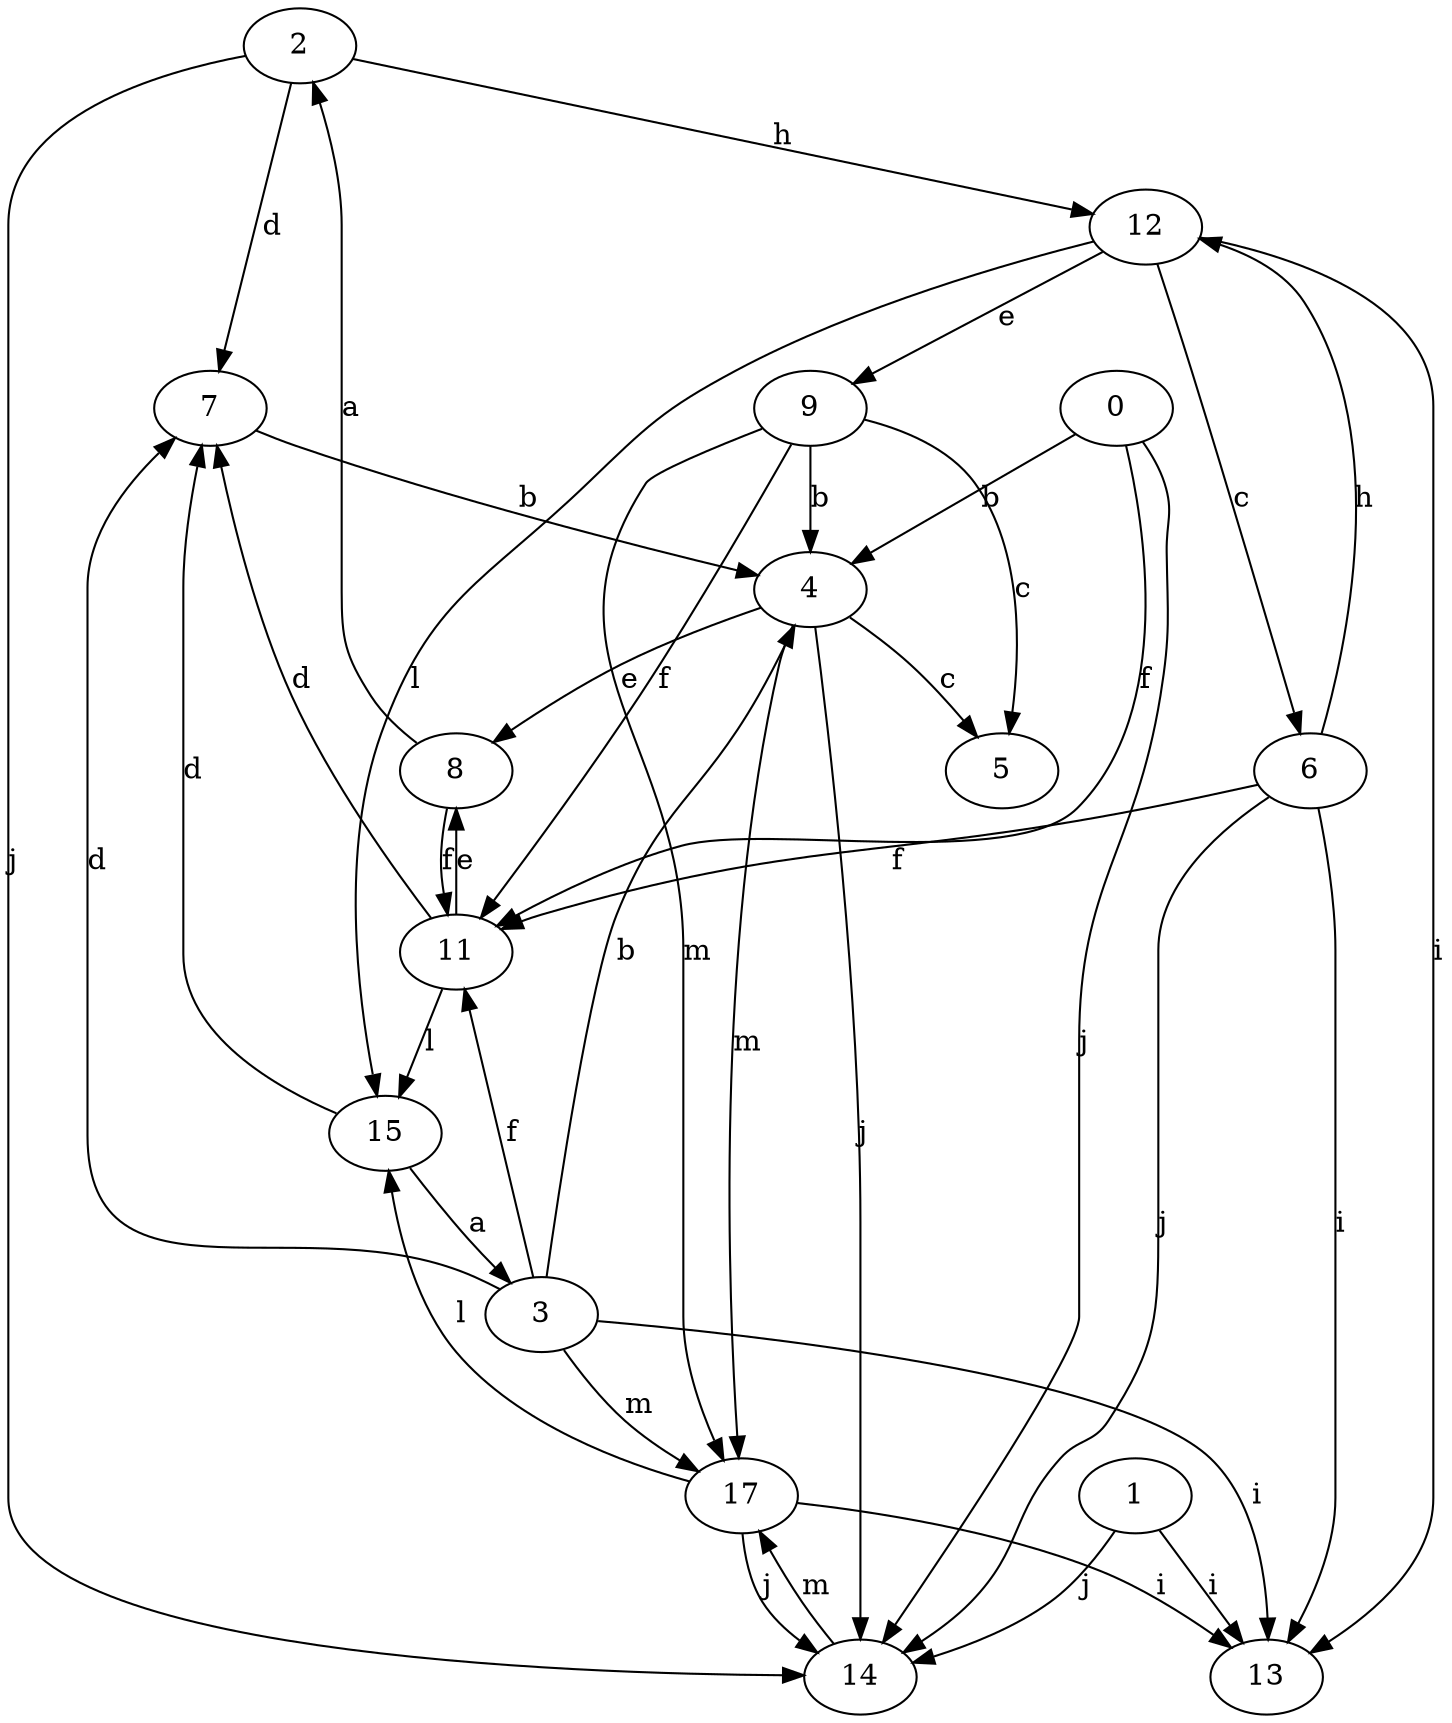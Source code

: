 strict digraph  {
2;
3;
4;
5;
6;
7;
8;
0;
1;
9;
11;
12;
13;
14;
15;
17;
2 -> 7  [label=d];
2 -> 12  [label=h];
2 -> 14  [label=j];
3 -> 4  [label=b];
3 -> 7  [label=d];
3 -> 11  [label=f];
3 -> 13  [label=i];
3 -> 17  [label=m];
4 -> 5  [label=c];
4 -> 8  [label=e];
4 -> 14  [label=j];
4 -> 17  [label=m];
6 -> 11  [label=f];
6 -> 12  [label=h];
6 -> 13  [label=i];
6 -> 14  [label=j];
7 -> 4  [label=b];
8 -> 2  [label=a];
8 -> 11  [label=f];
0 -> 4  [label=b];
0 -> 11  [label=f];
0 -> 14  [label=j];
1 -> 13  [label=i];
1 -> 14  [label=j];
9 -> 4  [label=b];
9 -> 5  [label=c];
9 -> 11  [label=f];
9 -> 17  [label=m];
11 -> 7  [label=d];
11 -> 8  [label=e];
11 -> 15  [label=l];
12 -> 6  [label=c];
12 -> 9  [label=e];
12 -> 13  [label=i];
12 -> 15  [label=l];
14 -> 17  [label=m];
15 -> 3  [label=a];
15 -> 7  [label=d];
17 -> 13  [label=i];
17 -> 14  [label=j];
17 -> 15  [label=l];
}
